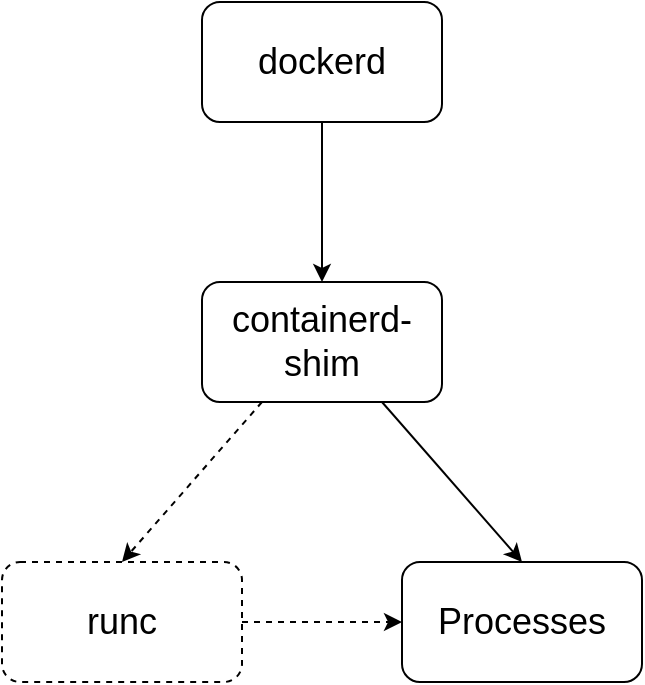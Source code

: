 <mxfile version="10.7.5" type="device"><diagram id="3o98rFwKtU3AFvfLIR4U" name="Page-1"><mxGraphModel dx="909" dy="731" grid="1" gridSize="10" guides="1" tooltips="1" connect="1" arrows="1" fold="1" page="1" pageScale="1" pageWidth="850" pageHeight="1100" math="0" shadow="0"><root><mxCell id="0"/><mxCell id="1" parent="0"/><mxCell id="Ca4pX9hfCWiqL8wW_xP0-1" value="dockerd" style="rounded=1;whiteSpace=wrap;html=1;fontSize=18;" vertex="1" parent="1"><mxGeometry x="180" y="80" width="120" height="60" as="geometry"/></mxCell><mxCell id="Ca4pX9hfCWiqL8wW_xP0-2" value="containerd-shim" style="rounded=1;whiteSpace=wrap;html=1;fontSize=18;" vertex="1" parent="1"><mxGeometry x="180" y="220" width="120" height="60" as="geometry"/></mxCell><mxCell id="Ca4pX9hfCWiqL8wW_xP0-3" value="runc" style="rounded=1;whiteSpace=wrap;html=1;fontSize=18;dashed=1;" vertex="1" parent="1"><mxGeometry x="80" y="360" width="120" height="60" as="geometry"/></mxCell><mxCell id="Ca4pX9hfCWiqL8wW_xP0-4" value="" style="endArrow=classic;html=1;exitX=0.25;exitY=1;exitDx=0;exitDy=0;entryX=0.5;entryY=0;entryDx=0;entryDy=0;dashed=1;" edge="1" parent="1" source="Ca4pX9hfCWiqL8wW_xP0-2" target="Ca4pX9hfCWiqL8wW_xP0-3"><mxGeometry width="50" height="50" relative="1" as="geometry"><mxPoint x="20" y="510" as="sourcePoint"/><mxPoint x="70" y="460" as="targetPoint"/></mxGeometry></mxCell><mxCell id="Ca4pX9hfCWiqL8wW_xP0-5" value="" style="endArrow=classic;html=1;entryX=0.5;entryY=0;entryDx=0;entryDy=0;exitX=0.5;exitY=1;exitDx=0;exitDy=0;" edge="1" parent="1" source="Ca4pX9hfCWiqL8wW_xP0-1" target="Ca4pX9hfCWiqL8wW_xP0-2"><mxGeometry width="50" height="50" relative="1" as="geometry"><mxPoint x="20" y="510" as="sourcePoint"/><mxPoint x="70" y="460" as="targetPoint"/></mxGeometry></mxCell><mxCell id="Ca4pX9hfCWiqL8wW_xP0-8" value="Processes" style="rounded=1;whiteSpace=wrap;html=1;fontSize=18;" vertex="1" parent="1"><mxGeometry x="280" y="360" width="120" height="60" as="geometry"/></mxCell><mxCell id="Ca4pX9hfCWiqL8wW_xP0-9" value="" style="endArrow=classic;html=1;fontSize=18;entryX=0.5;entryY=0;entryDx=0;entryDy=0;exitX=0.75;exitY=1;exitDx=0;exitDy=0;" edge="1" parent="1" source="Ca4pX9hfCWiqL8wW_xP0-2" target="Ca4pX9hfCWiqL8wW_xP0-8"><mxGeometry width="50" height="50" relative="1" as="geometry"><mxPoint x="80" y="490" as="sourcePoint"/><mxPoint x="130" y="440" as="targetPoint"/></mxGeometry></mxCell><mxCell id="Ca4pX9hfCWiqL8wW_xP0-10" value="" style="endArrow=classic;html=1;fontSize=18;entryX=0;entryY=0.5;entryDx=0;entryDy=0;exitX=1;exitY=0.5;exitDx=0;exitDy=0;dashed=1;" edge="1" parent="1" source="Ca4pX9hfCWiqL8wW_xP0-3" target="Ca4pX9hfCWiqL8wW_xP0-8"><mxGeometry width="50" height="50" relative="1" as="geometry"><mxPoint x="80" y="490" as="sourcePoint"/><mxPoint x="130" y="440" as="targetPoint"/></mxGeometry></mxCell></root></mxGraphModel></diagram></mxfile>